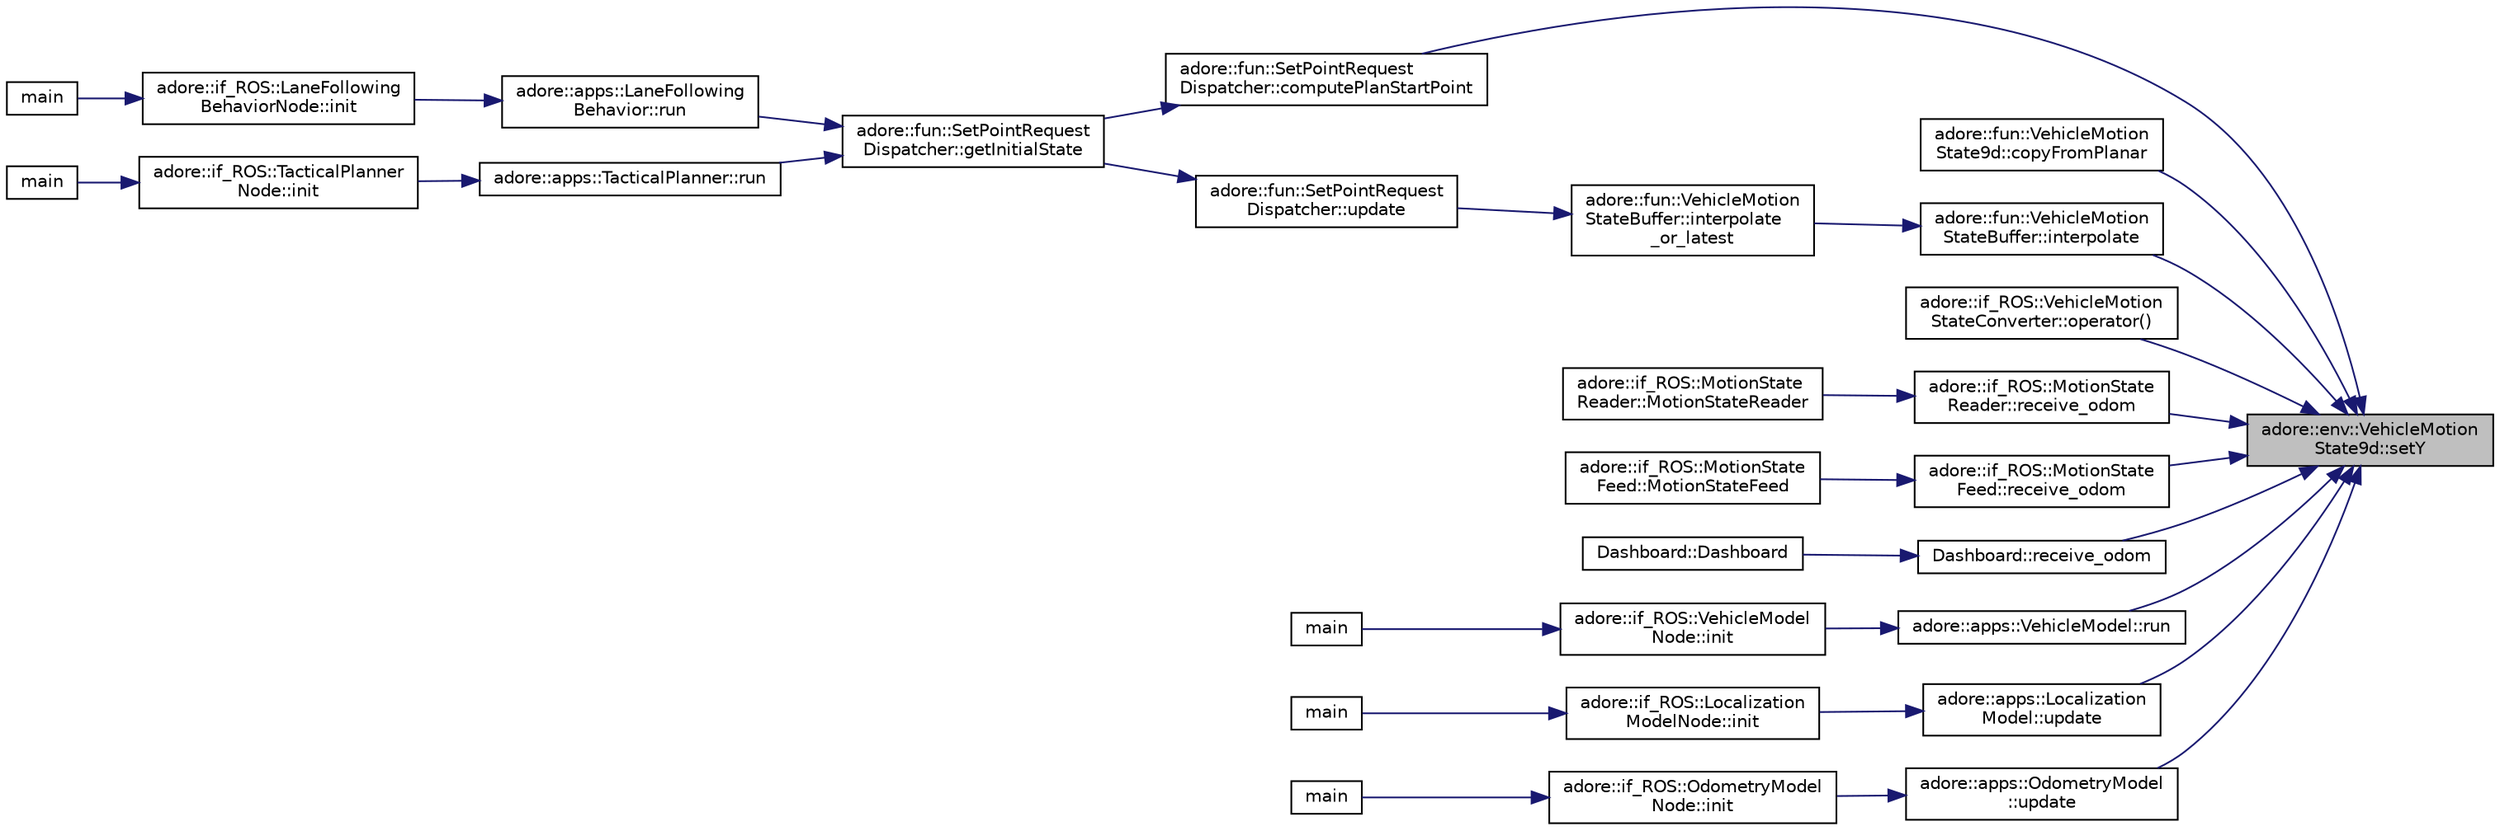 digraph "adore::env::VehicleMotionState9d::setY"
{
 // LATEX_PDF_SIZE
  edge [fontname="Helvetica",fontsize="10",labelfontname="Helvetica",labelfontsize="10"];
  node [fontname="Helvetica",fontsize="10",shape=record];
  rankdir="RL";
  Node1 [label="adore::env::VehicleMotion\lState9d::setY",height=0.2,width=0.4,color="black", fillcolor="grey75", style="filled", fontcolor="black",tooltip="Set the y-coordinate."];
  Node1 -> Node2 [dir="back",color="midnightblue",fontsize="10",style="solid",fontname="Helvetica"];
  Node2 [label="adore::fun::SetPointRequest\lDispatcher::computePlanStartPoint",height=0.2,width=0.4,color="black", fillcolor="white", style="filled",URL="$classadore_1_1fun_1_1SetPointRequestDispatcher.html#abd04c9846a5b537934b3870e327d52fc",tooltip=" "];
  Node2 -> Node3 [dir="back",color="midnightblue",fontsize="10",style="solid",fontname="Helvetica"];
  Node3 [label="adore::fun::SetPointRequest\lDispatcher::getInitialState",height=0.2,width=0.4,color="black", fillcolor="white", style="filled",URL="$classadore_1_1fun_1_1SetPointRequestDispatcher.html#aad7e60da52338893462cc0c5848e1546",tooltip="compute and return initial state for next planning iteration The according initial state in odometry ..."];
  Node3 -> Node4 [dir="back",color="midnightblue",fontsize="10",style="solid",fontname="Helvetica"];
  Node4 [label="adore::apps::LaneFollowing\lBehavior::run",height=0.2,width=0.4,color="black", fillcolor="white", style="filled",URL="$classadore_1_1apps_1_1LaneFollowingBehavior.html#a122fa3811850a5235e3c10f80c8f3e94",tooltip="select initial state and recompute maneuver"];
  Node4 -> Node5 [dir="back",color="midnightblue",fontsize="10",style="solid",fontname="Helvetica"];
  Node5 [label="adore::if_ROS::LaneFollowing\lBehaviorNode::init",height=0.2,width=0.4,color="black", fillcolor="white", style="filled",URL="$classadore_1_1if__ROS_1_1LaneFollowingBehaviorNode.html#a0cb478c2dde1ec76031977170055577a",tooltip=" "];
  Node5 -> Node6 [dir="back",color="midnightblue",fontsize="10",style="solid",fontname="Helvetica"];
  Node6 [label="main",height=0.2,width=0.4,color="black", fillcolor="white", style="filled",URL="$adore__lfbehavior__node_8cpp.html#a3c04138a5bfe5d72780bb7e82a18e627",tooltip=" "];
  Node3 -> Node7 [dir="back",color="midnightblue",fontsize="10",style="solid",fontname="Helvetica"];
  Node7 [label="adore::apps::TacticalPlanner::run",height=0.2,width=0.4,color="black", fillcolor="white", style="filled",URL="$classadore_1_1apps_1_1TacticalPlanner.html#a7c32674c68cce6d855e93561e6accd8e",tooltip="retrieve planning results, dispatch and formulate new planning request"];
  Node7 -> Node8 [dir="back",color="midnightblue",fontsize="10",style="solid",fontname="Helvetica"];
  Node8 [label="adore::if_ROS::TacticalPlanner\lNode::init",height=0.2,width=0.4,color="black", fillcolor="white", style="filled",URL="$classadore_1_1if__ROS_1_1TacticalPlannerNode.html#a5180bc2cd8b841db9a091f1d0f668942",tooltip=" "];
  Node8 -> Node9 [dir="back",color="midnightblue",fontsize="10",style="solid",fontname="Helvetica"];
  Node9 [label="main",height=0.2,width=0.4,color="black", fillcolor="white", style="filled",URL="$adore__tactical__planner__node_8cpp.html#a3c04138a5bfe5d72780bb7e82a18e627",tooltip=" "];
  Node1 -> Node10 [dir="back",color="midnightblue",fontsize="10",style="solid",fontname="Helvetica"];
  Node10 [label="adore::fun::VehicleMotion\lState9d::copyFromPlanar",height=0.2,width=0.4,color="black", fillcolor="white", style="filled",URL="$classadore_1_1fun_1_1VehicleMotionState9d.html#a343938065309c18561ff11c1dd5f5cc5",tooltip="Offers the possibility to copy relevant fields from a PlanarVehicleState10d to VehicleMotionState9d."];
  Node1 -> Node11 [dir="back",color="midnightblue",fontsize="10",style="solid",fontname="Helvetica"];
  Node11 [label="adore::fun::VehicleMotion\lStateBuffer::interpolate",height=0.2,width=0.4,color="black", fillcolor="white", style="filled",URL="$classadore_1_1fun_1_1VehicleMotionStateBuffer.html#aa1bd49db8e93f325d0da95bccdadfdb9",tooltip="interpolate a value for time t, if t is in buffered time range"];
  Node11 -> Node12 [dir="back",color="midnightblue",fontsize="10",style="solid",fontname="Helvetica"];
  Node12 [label="adore::fun::VehicleMotion\lStateBuffer::interpolate\l_or_latest",height=0.2,width=0.4,color="black", fillcolor="white", style="filled",URL="$classadore_1_1fun_1_1VehicleMotionStateBuffer.html#abd7259daa762550a2d1c0f87fd210225",tooltip="get the latest, if"];
  Node12 -> Node13 [dir="back",color="midnightblue",fontsize="10",style="solid",fontname="Helvetica"];
  Node13 [label="adore::fun::SetPointRequest\lDispatcher::update",height=0.2,width=0.4,color="black", fillcolor="white", style="filled",URL="$classadore_1_1fun_1_1SetPointRequestDispatcher.html#a9cab8ae388cfeb7c1fb5582805164b26",tooltip=" "];
  Node13 -> Node3 [dir="back",color="midnightblue",fontsize="10",style="solid",fontname="Helvetica"];
  Node1 -> Node14 [dir="back",color="midnightblue",fontsize="10",style="solid",fontname="Helvetica"];
  Node14 [label="adore::if_ROS::VehicleMotion\lStateConverter::operator()",height=0.2,width=0.4,color="black", fillcolor="white", style="filled",URL="$structadore_1_1if__ROS_1_1VehicleMotionStateConverter.html#a2b0ecebcd8c104ccf13b9b575b7a1319",tooltip=" "];
  Node1 -> Node15 [dir="back",color="midnightblue",fontsize="10",style="solid",fontname="Helvetica"];
  Node15 [label="adore::if_ROS::MotionState\lReader::receive_odom",height=0.2,width=0.4,color="black", fillcolor="white", style="filled",URL="$classadore_1_1if__ROS_1_1MotionStateReader.html#a208b4d7e51111ea04cebe7279b8d32b1",tooltip=" "];
  Node15 -> Node16 [dir="back",color="midnightblue",fontsize="10",style="solid",fontname="Helvetica"];
  Node16 [label="adore::if_ROS::MotionState\lReader::MotionStateReader",height=0.2,width=0.4,color="black", fillcolor="white", style="filled",URL="$classadore_1_1if__ROS_1_1MotionStateReader.html#a78d332a2c7fe9fdc0f28cca7d638e815",tooltip=" "];
  Node1 -> Node17 [dir="back",color="midnightblue",fontsize="10",style="solid",fontname="Helvetica"];
  Node17 [label="adore::if_ROS::MotionState\lFeed::receive_odom",height=0.2,width=0.4,color="black", fillcolor="white", style="filled",URL="$classadore_1_1if__ROS_1_1MotionStateFeed.html#a54fd4455dc5c442be9ce7cde22d4e457",tooltip=" "];
  Node17 -> Node18 [dir="back",color="midnightblue",fontsize="10",style="solid",fontname="Helvetica"];
  Node18 [label="adore::if_ROS::MotionState\lFeed::MotionStateFeed",height=0.2,width=0.4,color="black", fillcolor="white", style="filled",URL="$classadore_1_1if__ROS_1_1MotionStateFeed.html#a30aa8d8bf5d2bd2ed75f663d92ba72fe",tooltip=" "];
  Node1 -> Node19 [dir="back",color="midnightblue",fontsize="10",style="solid",fontname="Helvetica"];
  Node19 [label="Dashboard::receive_odom",height=0.2,width=0.4,color="black", fillcolor="white", style="filled",URL="$classDashboard.html#aa5ec1adc6b9b6530344249bc049792e5",tooltip=" "];
  Node19 -> Node20 [dir="back",color="midnightblue",fontsize="10",style="solid",fontname="Helvetica"];
  Node20 [label="Dashboard::Dashboard",height=0.2,width=0.4,color="black", fillcolor="white", style="filled",URL="$classDashboard.html#a0e6f5adac5375dd723e98c5e3a2ebb64",tooltip=" "];
  Node1 -> Node21 [dir="back",color="midnightblue",fontsize="10",style="solid",fontname="Helvetica"];
  Node21 [label="adore::apps::VehicleModel::run",height=0.2,width=0.4,color="black", fillcolor="white", style="filled",URL="$classadore_1_1apps_1_1VehicleModel.html#a267c9d625e6bab5adef42d48492866d7",tooltip="simulation step of the vehicle model"];
  Node21 -> Node22 [dir="back",color="midnightblue",fontsize="10",style="solid",fontname="Helvetica"];
  Node22 [label="adore::if_ROS::VehicleModel\lNode::init",height=0.2,width=0.4,color="black", fillcolor="white", style="filled",URL="$classadore_1_1if__ROS_1_1VehicleModelNode.html#a39bfd98cab9c1dbc6cf52d0ef4395adc",tooltip=" "];
  Node22 -> Node23 [dir="back",color="midnightblue",fontsize="10",style="solid",fontname="Helvetica"];
  Node23 [label="main",height=0.2,width=0.4,color="black", fillcolor="white", style="filled",URL="$adore__vehiclemodel__node_8cpp.html#a3c04138a5bfe5d72780bb7e82a18e627",tooltip=" "];
  Node1 -> Node24 [dir="back",color="midnightblue",fontsize="10",style="solid",fontname="Helvetica"];
  Node24 [label="adore::apps::Localization\lModel::update",height=0.2,width=0.4,color="black", fillcolor="white", style="filled",URL="$classadore_1_1apps_1_1LocalizationModel.html#a4b0b280b821ef650bead639c9f17b271",tooltip="simulation step of the odometry estimate model"];
  Node24 -> Node25 [dir="back",color="midnightblue",fontsize="10",style="solid",fontname="Helvetica"];
  Node25 [label="adore::if_ROS::Localization\lModelNode::init",height=0.2,width=0.4,color="black", fillcolor="white", style="filled",URL="$classadore_1_1if__ROS_1_1LocalizationModelNode.html#ae940d37d3c0a9af5eab3930cc968825f",tooltip=" "];
  Node25 -> Node26 [dir="back",color="midnightblue",fontsize="10",style="solid",fontname="Helvetica"];
  Node26 [label="main",height=0.2,width=0.4,color="black", fillcolor="white", style="filled",URL="$adore__localizationmodel__node_8cpp.html#a3c04138a5bfe5d72780bb7e82a18e627",tooltip=" "];
  Node1 -> Node27 [dir="back",color="midnightblue",fontsize="10",style="solid",fontname="Helvetica"];
  Node27 [label="adore::apps::OdometryModel\l::update",height=0.2,width=0.4,color="black", fillcolor="white", style="filled",URL="$classadore_1_1apps_1_1OdometryModel.html#a2b8a8009f336999f7768a9eba0590c75",tooltip="simulation step of the odometry estimate model"];
  Node27 -> Node28 [dir="back",color="midnightblue",fontsize="10",style="solid",fontname="Helvetica"];
  Node28 [label="adore::if_ROS::OdometryModel\lNode::init",height=0.2,width=0.4,color="black", fillcolor="white", style="filled",URL="$classadore_1_1if__ROS_1_1OdometryModelNode.html#aa2f0b1687532cb423461e448e4f9cc57",tooltip=" "];
  Node28 -> Node29 [dir="back",color="midnightblue",fontsize="10",style="solid",fontname="Helvetica"];
  Node29 [label="main",height=0.2,width=0.4,color="black", fillcolor="white", style="filled",URL="$adore__odometrymodel__node_8cpp.html#a3c04138a5bfe5d72780bb7e82a18e627",tooltip=" "];
}
